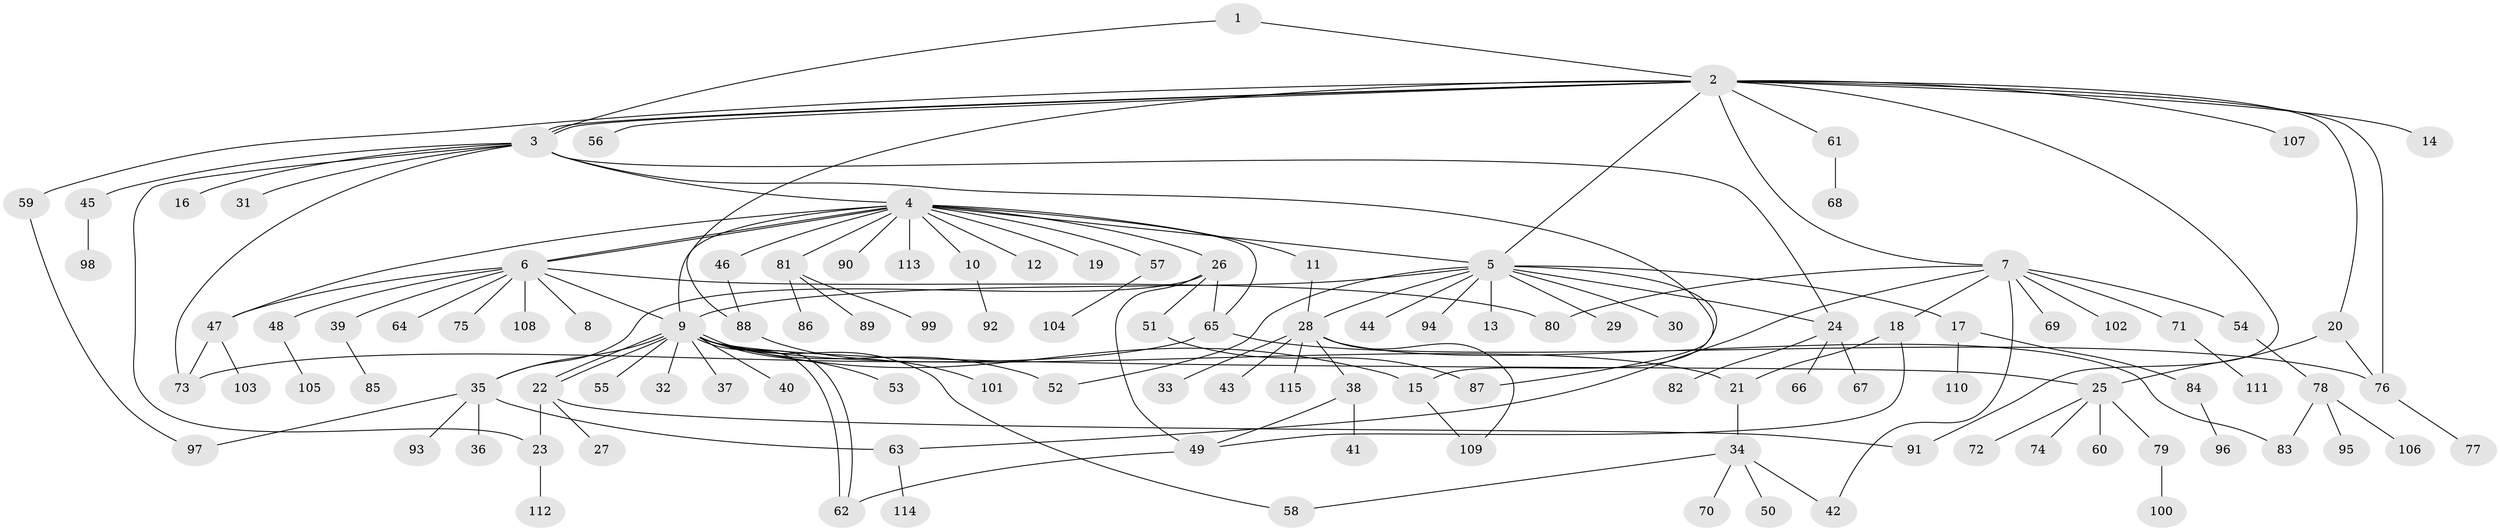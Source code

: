 // Generated by graph-tools (version 1.1) at 2025/47/03/09/25 04:47:22]
// undirected, 115 vertices, 149 edges
graph export_dot {
graph [start="1"]
  node [color=gray90,style=filled];
  1;
  2;
  3;
  4;
  5;
  6;
  7;
  8;
  9;
  10;
  11;
  12;
  13;
  14;
  15;
  16;
  17;
  18;
  19;
  20;
  21;
  22;
  23;
  24;
  25;
  26;
  27;
  28;
  29;
  30;
  31;
  32;
  33;
  34;
  35;
  36;
  37;
  38;
  39;
  40;
  41;
  42;
  43;
  44;
  45;
  46;
  47;
  48;
  49;
  50;
  51;
  52;
  53;
  54;
  55;
  56;
  57;
  58;
  59;
  60;
  61;
  62;
  63;
  64;
  65;
  66;
  67;
  68;
  69;
  70;
  71;
  72;
  73;
  74;
  75;
  76;
  77;
  78;
  79;
  80;
  81;
  82;
  83;
  84;
  85;
  86;
  87;
  88;
  89;
  90;
  91;
  92;
  93;
  94;
  95;
  96;
  97;
  98;
  99;
  100;
  101;
  102;
  103;
  104;
  105;
  106;
  107;
  108;
  109;
  110;
  111;
  112;
  113;
  114;
  115;
  1 -- 2;
  1 -- 3;
  2 -- 3;
  2 -- 3;
  2 -- 5;
  2 -- 7;
  2 -- 14;
  2 -- 20;
  2 -- 56;
  2 -- 59;
  2 -- 61;
  2 -- 76;
  2 -- 88;
  2 -- 91;
  2 -- 107;
  3 -- 4;
  3 -- 15;
  3 -- 16;
  3 -- 23;
  3 -- 24;
  3 -- 31;
  3 -- 45;
  3 -- 73;
  4 -- 5;
  4 -- 6;
  4 -- 6;
  4 -- 9;
  4 -- 10;
  4 -- 11;
  4 -- 12;
  4 -- 19;
  4 -- 26;
  4 -- 46;
  4 -- 47;
  4 -- 57;
  4 -- 65;
  4 -- 81;
  4 -- 90;
  4 -- 113;
  5 -- 9;
  5 -- 13;
  5 -- 17;
  5 -- 24;
  5 -- 28;
  5 -- 29;
  5 -- 30;
  5 -- 44;
  5 -- 52;
  5 -- 87;
  5 -- 94;
  6 -- 8;
  6 -- 9;
  6 -- 39;
  6 -- 47;
  6 -- 48;
  6 -- 64;
  6 -- 75;
  6 -- 80;
  6 -- 108;
  7 -- 18;
  7 -- 42;
  7 -- 54;
  7 -- 63;
  7 -- 69;
  7 -- 71;
  7 -- 80;
  7 -- 102;
  9 -- 15;
  9 -- 21;
  9 -- 22;
  9 -- 22;
  9 -- 25;
  9 -- 32;
  9 -- 35;
  9 -- 37;
  9 -- 40;
  9 -- 52;
  9 -- 53;
  9 -- 55;
  9 -- 58;
  9 -- 62;
  9 -- 62;
  10 -- 92;
  11 -- 28;
  15 -- 109;
  17 -- 84;
  17 -- 110;
  18 -- 21;
  18 -- 49;
  20 -- 25;
  20 -- 76;
  21 -- 34;
  22 -- 23;
  22 -- 27;
  22 -- 91;
  23 -- 112;
  24 -- 66;
  24 -- 67;
  24 -- 82;
  25 -- 60;
  25 -- 72;
  25 -- 74;
  25 -- 79;
  26 -- 35;
  26 -- 49;
  26 -- 51;
  26 -- 65;
  28 -- 33;
  28 -- 38;
  28 -- 43;
  28 -- 83;
  28 -- 109;
  28 -- 115;
  34 -- 42;
  34 -- 50;
  34 -- 58;
  34 -- 70;
  35 -- 36;
  35 -- 63;
  35 -- 93;
  35 -- 97;
  38 -- 41;
  38 -- 49;
  39 -- 85;
  45 -- 98;
  46 -- 88;
  47 -- 73;
  47 -- 103;
  48 -- 105;
  49 -- 62;
  51 -- 87;
  54 -- 78;
  57 -- 104;
  59 -- 97;
  61 -- 68;
  63 -- 114;
  65 -- 73;
  65 -- 76;
  71 -- 111;
  76 -- 77;
  78 -- 83;
  78 -- 95;
  78 -- 106;
  79 -- 100;
  81 -- 86;
  81 -- 89;
  81 -- 99;
  84 -- 96;
  88 -- 101;
}
